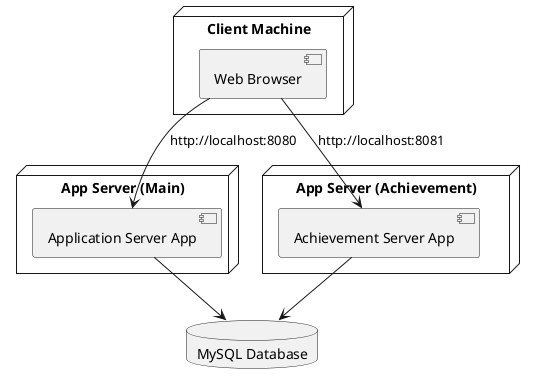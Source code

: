 @startuml
' https://plantuml.com/deployment-diagram

node "Client Machine" {
    [Web Browser]
}

node "App Server (Main)" {
    [Application Server App]
}

node "App Server (Achievement)" {
    [Achievement Server App]
}

database "MySQL Database" as DB

[Web Browser] --> [Application Server App] : http://localhost:8080
[Web Browser] --> [Achievement Server App] : http://localhost:8081

[Application Server App] --> DB
[Achievement Server App] --> DB

@enduml
